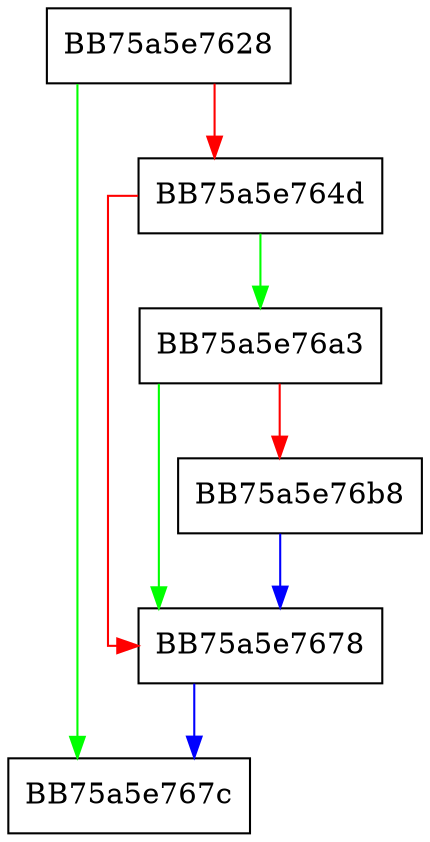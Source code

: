 digraph read {
  node [shape="box"];
  graph [splines=ortho];
  BB75a5e7628 -> BB75a5e767c [color="green"];
  BB75a5e7628 -> BB75a5e764d [color="red"];
  BB75a5e764d -> BB75a5e76a3 [color="green"];
  BB75a5e764d -> BB75a5e7678 [color="red"];
  BB75a5e7678 -> BB75a5e767c [color="blue"];
  BB75a5e76a3 -> BB75a5e7678 [color="green"];
  BB75a5e76a3 -> BB75a5e76b8 [color="red"];
  BB75a5e76b8 -> BB75a5e7678 [color="blue"];
}